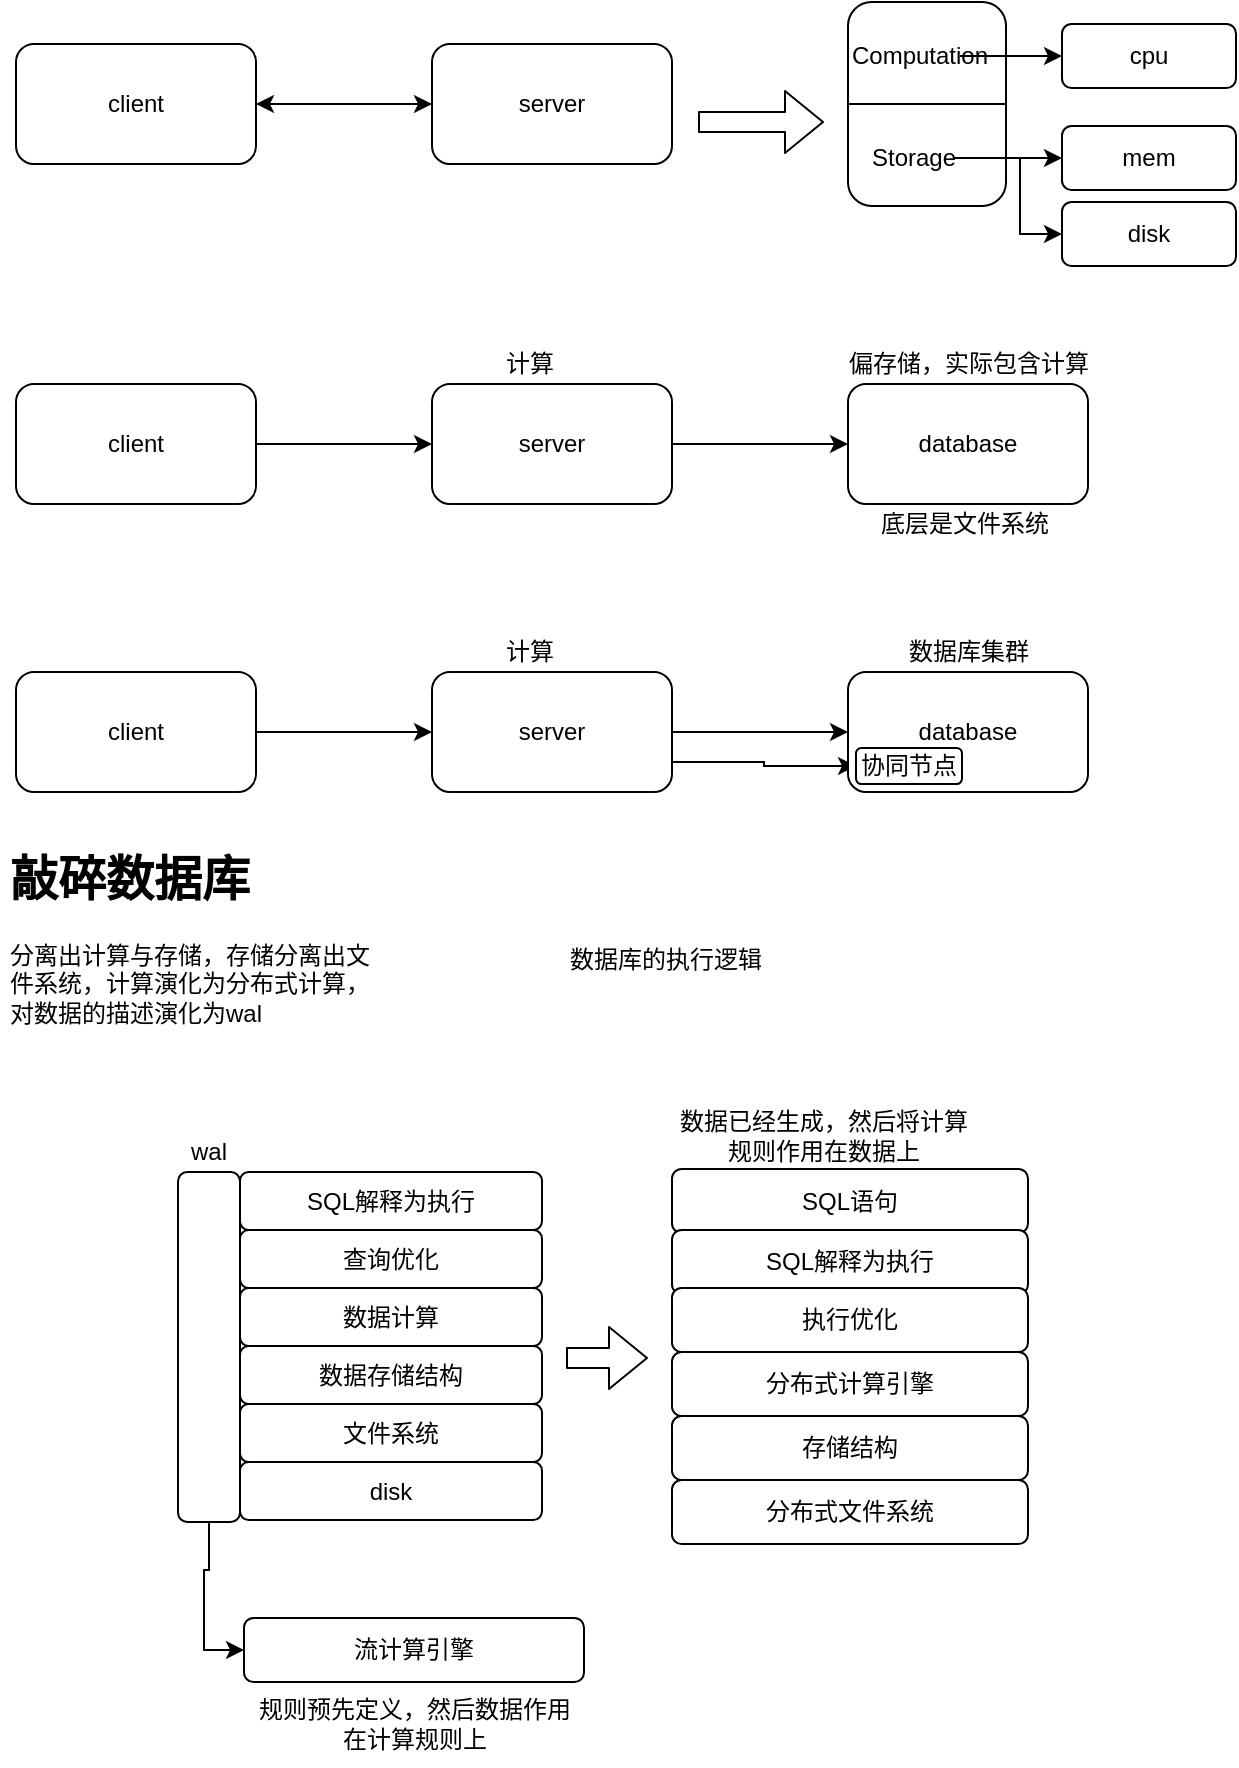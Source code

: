 <mxfile version="13.10.1" type="github">
  <diagram id="mErlkNc0IcL-ZnHyLEYJ" name="Page-1">
    <mxGraphModel dx="946" dy="557" grid="0" gridSize="10" guides="1" tooltips="1" connect="1" arrows="1" fold="1" page="1" pageScale="1" pageWidth="827" pageHeight="1169" math="0" shadow="0">
      <root>
        <mxCell id="0" />
        <mxCell id="1" parent="0" />
        <mxCell id="ngAQcy24arR6pqD9dwj2-3" style="edgeStyle=orthogonalEdgeStyle;rounded=0;orthogonalLoop=1;jettySize=auto;html=1;entryX=0;entryY=0.5;entryDx=0;entryDy=0;" edge="1" parent="1" source="ngAQcy24arR6pqD9dwj2-1" target="ngAQcy24arR6pqD9dwj2-2">
          <mxGeometry relative="1" as="geometry" />
        </mxCell>
        <mxCell id="ngAQcy24arR6pqD9dwj2-1" value="client" style="rounded=1;whiteSpace=wrap;html=1;" vertex="1" parent="1">
          <mxGeometry x="81" y="87" width="120" height="60" as="geometry" />
        </mxCell>
        <mxCell id="ngAQcy24arR6pqD9dwj2-4" style="edgeStyle=orthogonalEdgeStyle;rounded=0;orthogonalLoop=1;jettySize=auto;html=1;" edge="1" parent="1" source="ngAQcy24arR6pqD9dwj2-2" target="ngAQcy24arR6pqD9dwj2-1">
          <mxGeometry relative="1" as="geometry" />
        </mxCell>
        <mxCell id="ngAQcy24arR6pqD9dwj2-2" value="server" style="rounded=1;whiteSpace=wrap;html=1;" vertex="1" parent="1">
          <mxGeometry x="289" y="87" width="120" height="60" as="geometry" />
        </mxCell>
        <mxCell id="ngAQcy24arR6pqD9dwj2-5" value="" style="rounded=1;whiteSpace=wrap;html=1;" vertex="1" parent="1">
          <mxGeometry x="497" y="66" width="79" height="102" as="geometry" />
        </mxCell>
        <mxCell id="ngAQcy24arR6pqD9dwj2-6" value="" style="endArrow=none;html=1;exitX=0;exitY=0.5;exitDx=0;exitDy=0;entryX=1;entryY=0.5;entryDx=0;entryDy=0;" edge="1" parent="1" source="ngAQcy24arR6pqD9dwj2-5" target="ngAQcy24arR6pqD9dwj2-5">
          <mxGeometry width="50" height="50" relative="1" as="geometry">
            <mxPoint x="424" y="259" as="sourcePoint" />
            <mxPoint x="474" y="209" as="targetPoint" />
          </mxGeometry>
        </mxCell>
        <mxCell id="ngAQcy24arR6pqD9dwj2-11" style="edgeStyle=orthogonalEdgeStyle;rounded=0;orthogonalLoop=1;jettySize=auto;html=1;" edge="1" parent="1" source="ngAQcy24arR6pqD9dwj2-8" target="ngAQcy24arR6pqD9dwj2-10">
          <mxGeometry relative="1" as="geometry" />
        </mxCell>
        <mxCell id="ngAQcy24arR6pqD9dwj2-8" value="Computation" style="text;html=1;strokeColor=none;fillColor=none;align=center;verticalAlign=middle;whiteSpace=wrap;rounded=0;" vertex="1" parent="1">
          <mxGeometry x="513" y="83" width="40" height="20" as="geometry" />
        </mxCell>
        <mxCell id="ngAQcy24arR6pqD9dwj2-13" style="edgeStyle=orthogonalEdgeStyle;rounded=0;orthogonalLoop=1;jettySize=auto;html=1;entryX=0;entryY=0.5;entryDx=0;entryDy=0;" edge="1" parent="1" source="ngAQcy24arR6pqD9dwj2-9" target="ngAQcy24arR6pqD9dwj2-12">
          <mxGeometry relative="1" as="geometry" />
        </mxCell>
        <mxCell id="ngAQcy24arR6pqD9dwj2-15" style="edgeStyle=orthogonalEdgeStyle;rounded=0;orthogonalLoop=1;jettySize=auto;html=1;entryX=0;entryY=0.5;entryDx=0;entryDy=0;" edge="1" parent="1" source="ngAQcy24arR6pqD9dwj2-9" target="ngAQcy24arR6pqD9dwj2-14">
          <mxGeometry relative="1" as="geometry">
            <Array as="points">
              <mxPoint x="583" y="144" />
              <mxPoint x="583" y="182" />
            </Array>
          </mxGeometry>
        </mxCell>
        <mxCell id="ngAQcy24arR6pqD9dwj2-9" value="Storage" style="text;html=1;strokeColor=none;fillColor=none;align=center;verticalAlign=middle;whiteSpace=wrap;rounded=0;" vertex="1" parent="1">
          <mxGeometry x="510" y="134" width="40" height="20" as="geometry" />
        </mxCell>
        <mxCell id="ngAQcy24arR6pqD9dwj2-10" value="cpu" style="rounded=1;whiteSpace=wrap;html=1;" vertex="1" parent="1">
          <mxGeometry x="604" y="77" width="87" height="32" as="geometry" />
        </mxCell>
        <mxCell id="ngAQcy24arR6pqD9dwj2-12" value="mem" style="rounded=1;whiteSpace=wrap;html=1;" vertex="1" parent="1">
          <mxGeometry x="604" y="128" width="87" height="32" as="geometry" />
        </mxCell>
        <mxCell id="ngAQcy24arR6pqD9dwj2-14" value="disk" style="rounded=1;whiteSpace=wrap;html=1;" vertex="1" parent="1">
          <mxGeometry x="604" y="166" width="87" height="32" as="geometry" />
        </mxCell>
        <mxCell id="ngAQcy24arR6pqD9dwj2-16" value="" style="shape=flexArrow;endArrow=classic;html=1;" edge="1" parent="1">
          <mxGeometry width="50" height="50" relative="1" as="geometry">
            <mxPoint x="422" y="126" as="sourcePoint" />
            <mxPoint x="485" y="126" as="targetPoint" />
          </mxGeometry>
        </mxCell>
        <mxCell id="ngAQcy24arR6pqD9dwj2-20" style="edgeStyle=orthogonalEdgeStyle;rounded=0;orthogonalLoop=1;jettySize=auto;html=1;entryX=0;entryY=0.5;entryDx=0;entryDy=0;" edge="1" parent="1" source="ngAQcy24arR6pqD9dwj2-17" target="ngAQcy24arR6pqD9dwj2-18">
          <mxGeometry relative="1" as="geometry" />
        </mxCell>
        <mxCell id="ngAQcy24arR6pqD9dwj2-17" value="client" style="rounded=1;whiteSpace=wrap;html=1;" vertex="1" parent="1">
          <mxGeometry x="81" y="257" width="120" height="60" as="geometry" />
        </mxCell>
        <mxCell id="ngAQcy24arR6pqD9dwj2-21" style="edgeStyle=orthogonalEdgeStyle;rounded=0;orthogonalLoop=1;jettySize=auto;html=1;entryX=0;entryY=0.5;entryDx=0;entryDy=0;" edge="1" parent="1" source="ngAQcy24arR6pqD9dwj2-18" target="ngAQcy24arR6pqD9dwj2-19">
          <mxGeometry relative="1" as="geometry" />
        </mxCell>
        <mxCell id="ngAQcy24arR6pqD9dwj2-18" value="server" style="rounded=1;whiteSpace=wrap;html=1;" vertex="1" parent="1">
          <mxGeometry x="289" y="257" width="120" height="60" as="geometry" />
        </mxCell>
        <mxCell id="ngAQcy24arR6pqD9dwj2-19" value="database" style="rounded=1;whiteSpace=wrap;html=1;" vertex="1" parent="1">
          <mxGeometry x="497" y="257" width="120" height="60" as="geometry" />
        </mxCell>
        <mxCell id="ngAQcy24arR6pqD9dwj2-22" value="计算" style="text;html=1;strokeColor=none;fillColor=none;align=center;verticalAlign=middle;whiteSpace=wrap;rounded=0;" vertex="1" parent="1">
          <mxGeometry x="318" y="237" width="40" height="20" as="geometry" />
        </mxCell>
        <mxCell id="ngAQcy24arR6pqD9dwj2-23" value="偏存储，实际包含计算" style="text;html=1;strokeColor=none;fillColor=none;align=center;verticalAlign=middle;whiteSpace=wrap;rounded=0;" vertex="1" parent="1">
          <mxGeometry x="494.5" y="237" width="125" height="20" as="geometry" />
        </mxCell>
        <mxCell id="ngAQcy24arR6pqD9dwj2-24" value="底层是文件系统" style="text;html=1;strokeColor=none;fillColor=none;align=center;verticalAlign=middle;whiteSpace=wrap;rounded=0;" vertex="1" parent="1">
          <mxGeometry x="507" y="317" width="97" height="20" as="geometry" />
        </mxCell>
        <mxCell id="ngAQcy24arR6pqD9dwj2-26" style="edgeStyle=orthogonalEdgeStyle;rounded=0;orthogonalLoop=1;jettySize=auto;html=1;entryX=0;entryY=0.5;entryDx=0;entryDy=0;" edge="1" parent="1" source="ngAQcy24arR6pqD9dwj2-27" target="ngAQcy24arR6pqD9dwj2-29">
          <mxGeometry relative="1" as="geometry" />
        </mxCell>
        <mxCell id="ngAQcy24arR6pqD9dwj2-27" value="client" style="rounded=1;whiteSpace=wrap;html=1;" vertex="1" parent="1">
          <mxGeometry x="81" y="401" width="120" height="60" as="geometry" />
        </mxCell>
        <mxCell id="ngAQcy24arR6pqD9dwj2-28" style="edgeStyle=orthogonalEdgeStyle;rounded=0;orthogonalLoop=1;jettySize=auto;html=1;entryX=0;entryY=0.5;entryDx=0;entryDy=0;" edge="1" parent="1" source="ngAQcy24arR6pqD9dwj2-29" target="ngAQcy24arR6pqD9dwj2-30">
          <mxGeometry relative="1" as="geometry" />
        </mxCell>
        <mxCell id="ngAQcy24arR6pqD9dwj2-35" style="edgeStyle=orthogonalEdgeStyle;rounded=0;orthogonalLoop=1;jettySize=auto;html=1;exitX=1;exitY=0.75;exitDx=0;exitDy=0;entryX=0;entryY=0.5;entryDx=0;entryDy=0;" edge="1" parent="1" source="ngAQcy24arR6pqD9dwj2-29" target="ngAQcy24arR6pqD9dwj2-34">
          <mxGeometry relative="1" as="geometry" />
        </mxCell>
        <mxCell id="ngAQcy24arR6pqD9dwj2-29" value="server" style="rounded=1;whiteSpace=wrap;html=1;" vertex="1" parent="1">
          <mxGeometry x="289" y="401" width="120" height="60" as="geometry" />
        </mxCell>
        <mxCell id="ngAQcy24arR6pqD9dwj2-30" value="database" style="rounded=1;whiteSpace=wrap;html=1;" vertex="1" parent="1">
          <mxGeometry x="497" y="401" width="120" height="60" as="geometry" />
        </mxCell>
        <mxCell id="ngAQcy24arR6pqD9dwj2-31" value="计算" style="text;html=1;strokeColor=none;fillColor=none;align=center;verticalAlign=middle;whiteSpace=wrap;rounded=0;" vertex="1" parent="1">
          <mxGeometry x="318" y="381" width="40" height="20" as="geometry" />
        </mxCell>
        <mxCell id="ngAQcy24arR6pqD9dwj2-32" value="数据库集群" style="text;html=1;strokeColor=none;fillColor=none;align=center;verticalAlign=middle;whiteSpace=wrap;rounded=0;" vertex="1" parent="1">
          <mxGeometry x="494.5" y="381" width="125" height="20" as="geometry" />
        </mxCell>
        <mxCell id="ngAQcy24arR6pqD9dwj2-34" value="协同节点" style="rounded=1;whiteSpace=wrap;html=1;" vertex="1" parent="1">
          <mxGeometry x="501" y="439" width="53" height="18" as="geometry" />
        </mxCell>
        <mxCell id="ngAQcy24arR6pqD9dwj2-36" value="&lt;h1&gt;敲碎数据库&lt;/h1&gt;&lt;p&gt;分离出计算与存储，存储分离出文件系统，计算演化为分布式计算，对数据的描述演化为wal&lt;/p&gt;" style="text;html=1;strokeColor=none;fillColor=none;spacing=5;spacingTop=-20;whiteSpace=wrap;overflow=hidden;rounded=0;" vertex="1" parent="1">
          <mxGeometry x="73" y="485" width="190" height="102" as="geometry" />
        </mxCell>
        <mxCell id="ngAQcy24arR6pqD9dwj2-37" value="分布式文件系统" style="rounded=1;whiteSpace=wrap;html=1;" vertex="1" parent="1">
          <mxGeometry x="409" y="805" width="178" height="32" as="geometry" />
        </mxCell>
        <mxCell id="ngAQcy24arR6pqD9dwj2-39" value="存储结构" style="rounded=1;whiteSpace=wrap;html=1;" vertex="1" parent="1">
          <mxGeometry x="409" y="773" width="178" height="32" as="geometry" />
        </mxCell>
        <mxCell id="ngAQcy24arR6pqD9dwj2-40" value="数据库的执行逻辑" style="text;html=1;strokeColor=none;fillColor=none;align=center;verticalAlign=middle;whiteSpace=wrap;rounded=0;" vertex="1" parent="1">
          <mxGeometry x="347" y="535" width="118" height="20" as="geometry" />
        </mxCell>
        <mxCell id="ngAQcy24arR6pqD9dwj2-41" value="disk" style="rounded=1;whiteSpace=wrap;html=1;" vertex="1" parent="1">
          <mxGeometry x="193" y="796" width="151" height="29" as="geometry" />
        </mxCell>
        <mxCell id="ngAQcy24arR6pqD9dwj2-42" value="文件系统" style="rounded=1;whiteSpace=wrap;html=1;" vertex="1" parent="1">
          <mxGeometry x="193" y="767" width="151" height="29" as="geometry" />
        </mxCell>
        <mxCell id="ngAQcy24arR6pqD9dwj2-44" value="数据存储结构" style="rounded=1;whiteSpace=wrap;html=1;" vertex="1" parent="1">
          <mxGeometry x="193" y="738" width="151" height="29" as="geometry" />
        </mxCell>
        <mxCell id="ngAQcy24arR6pqD9dwj2-45" value="数据计算" style="rounded=1;whiteSpace=wrap;html=1;" vertex="1" parent="1">
          <mxGeometry x="193" y="709" width="151" height="29" as="geometry" />
        </mxCell>
        <mxCell id="ngAQcy24arR6pqD9dwj2-46" value="查询优化" style="rounded=1;whiteSpace=wrap;html=1;" vertex="1" parent="1">
          <mxGeometry x="193" y="680" width="151" height="29" as="geometry" />
        </mxCell>
        <mxCell id="ngAQcy24arR6pqD9dwj2-47" value="SQL解释为执行" style="rounded=1;whiteSpace=wrap;html=1;" vertex="1" parent="1">
          <mxGeometry x="193" y="651" width="151" height="29" as="geometry" />
        </mxCell>
        <mxCell id="ngAQcy24arR6pqD9dwj2-58" style="edgeStyle=orthogonalEdgeStyle;rounded=0;orthogonalLoop=1;jettySize=auto;html=1;entryX=0;entryY=0.5;entryDx=0;entryDy=0;exitX=0.5;exitY=1;exitDx=0;exitDy=0;" edge="1" parent="1" source="ngAQcy24arR6pqD9dwj2-48" target="ngAQcy24arR6pqD9dwj2-56">
          <mxGeometry relative="1" as="geometry">
            <Array as="points">
              <mxPoint x="178" y="850" />
              <mxPoint x="175" y="850" />
              <mxPoint x="175" y="890" />
            </Array>
          </mxGeometry>
        </mxCell>
        <mxCell id="ngAQcy24arR6pqD9dwj2-48" value="" style="rounded=1;whiteSpace=wrap;html=1;" vertex="1" parent="1">
          <mxGeometry x="162" y="651" width="31" height="175" as="geometry" />
        </mxCell>
        <mxCell id="ngAQcy24arR6pqD9dwj2-49" value="wal" style="text;html=1;strokeColor=none;fillColor=none;align=center;verticalAlign=middle;whiteSpace=wrap;rounded=0;" vertex="1" parent="1">
          <mxGeometry x="162" y="631" width="31" height="20" as="geometry" />
        </mxCell>
        <mxCell id="ngAQcy24arR6pqD9dwj2-50" value="分布式计算引擎" style="rounded=1;whiteSpace=wrap;html=1;" vertex="1" parent="1">
          <mxGeometry x="409" y="741" width="178" height="32" as="geometry" />
        </mxCell>
        <mxCell id="ngAQcy24arR6pqD9dwj2-51" value="SQL语句" style="rounded=1;whiteSpace=wrap;html=1;" vertex="1" parent="1">
          <mxGeometry x="409" y="649.5" width="178" height="32" as="geometry" />
        </mxCell>
        <mxCell id="ngAQcy24arR6pqD9dwj2-52" value="SQL解释为执行" style="rounded=1;whiteSpace=wrap;html=1;" vertex="1" parent="1">
          <mxGeometry x="409" y="680" width="178" height="32" as="geometry" />
        </mxCell>
        <mxCell id="ngAQcy24arR6pqD9dwj2-53" value="执行优化" style="rounded=1;whiteSpace=wrap;html=1;" vertex="1" parent="1">
          <mxGeometry x="409" y="709" width="178" height="32" as="geometry" />
        </mxCell>
        <mxCell id="ngAQcy24arR6pqD9dwj2-54" value="数据已经生成，然后将计算规则作用在数据上" style="text;html=1;strokeColor=none;fillColor=none;align=center;verticalAlign=middle;whiteSpace=wrap;rounded=0;" vertex="1" parent="1">
          <mxGeometry x="409" y="623" width="152" height="20" as="geometry" />
        </mxCell>
        <mxCell id="ngAQcy24arR6pqD9dwj2-55" value="" style="shape=flexArrow;endArrow=classic;html=1;" edge="1" parent="1">
          <mxGeometry width="50" height="50" relative="1" as="geometry">
            <mxPoint x="356" y="744" as="sourcePoint" />
            <mxPoint x="397" y="744" as="targetPoint" />
          </mxGeometry>
        </mxCell>
        <mxCell id="ngAQcy24arR6pqD9dwj2-56" value="流计算引擎" style="rounded=1;whiteSpace=wrap;html=1;" vertex="1" parent="1">
          <mxGeometry x="195" y="874" width="170" height="32" as="geometry" />
        </mxCell>
        <mxCell id="ngAQcy24arR6pqD9dwj2-57" value="规则预先定义，然后数据作用在计算规则上" style="text;html=1;strokeColor=none;fillColor=none;align=center;verticalAlign=middle;whiteSpace=wrap;rounded=0;" vertex="1" parent="1">
          <mxGeometry x="199.5" y="906" width="161" height="42" as="geometry" />
        </mxCell>
      </root>
    </mxGraphModel>
  </diagram>
</mxfile>
